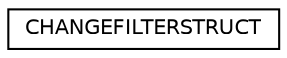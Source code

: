 digraph "Graphical Class Hierarchy"
{
 // LATEX_PDF_SIZE
  edge [fontname="Helvetica",fontsize="10",labelfontname="Helvetica",labelfontsize="10"];
  node [fontname="Helvetica",fontsize="10",shape=record];
  rankdir="LR";
  Node0 [label="CHANGEFILTERSTRUCT",height=0.2,width=0.4,color="black", fillcolor="white", style="filled",URL="$structCHANGEFILTERSTRUCT.html",tooltip=" "];
}

